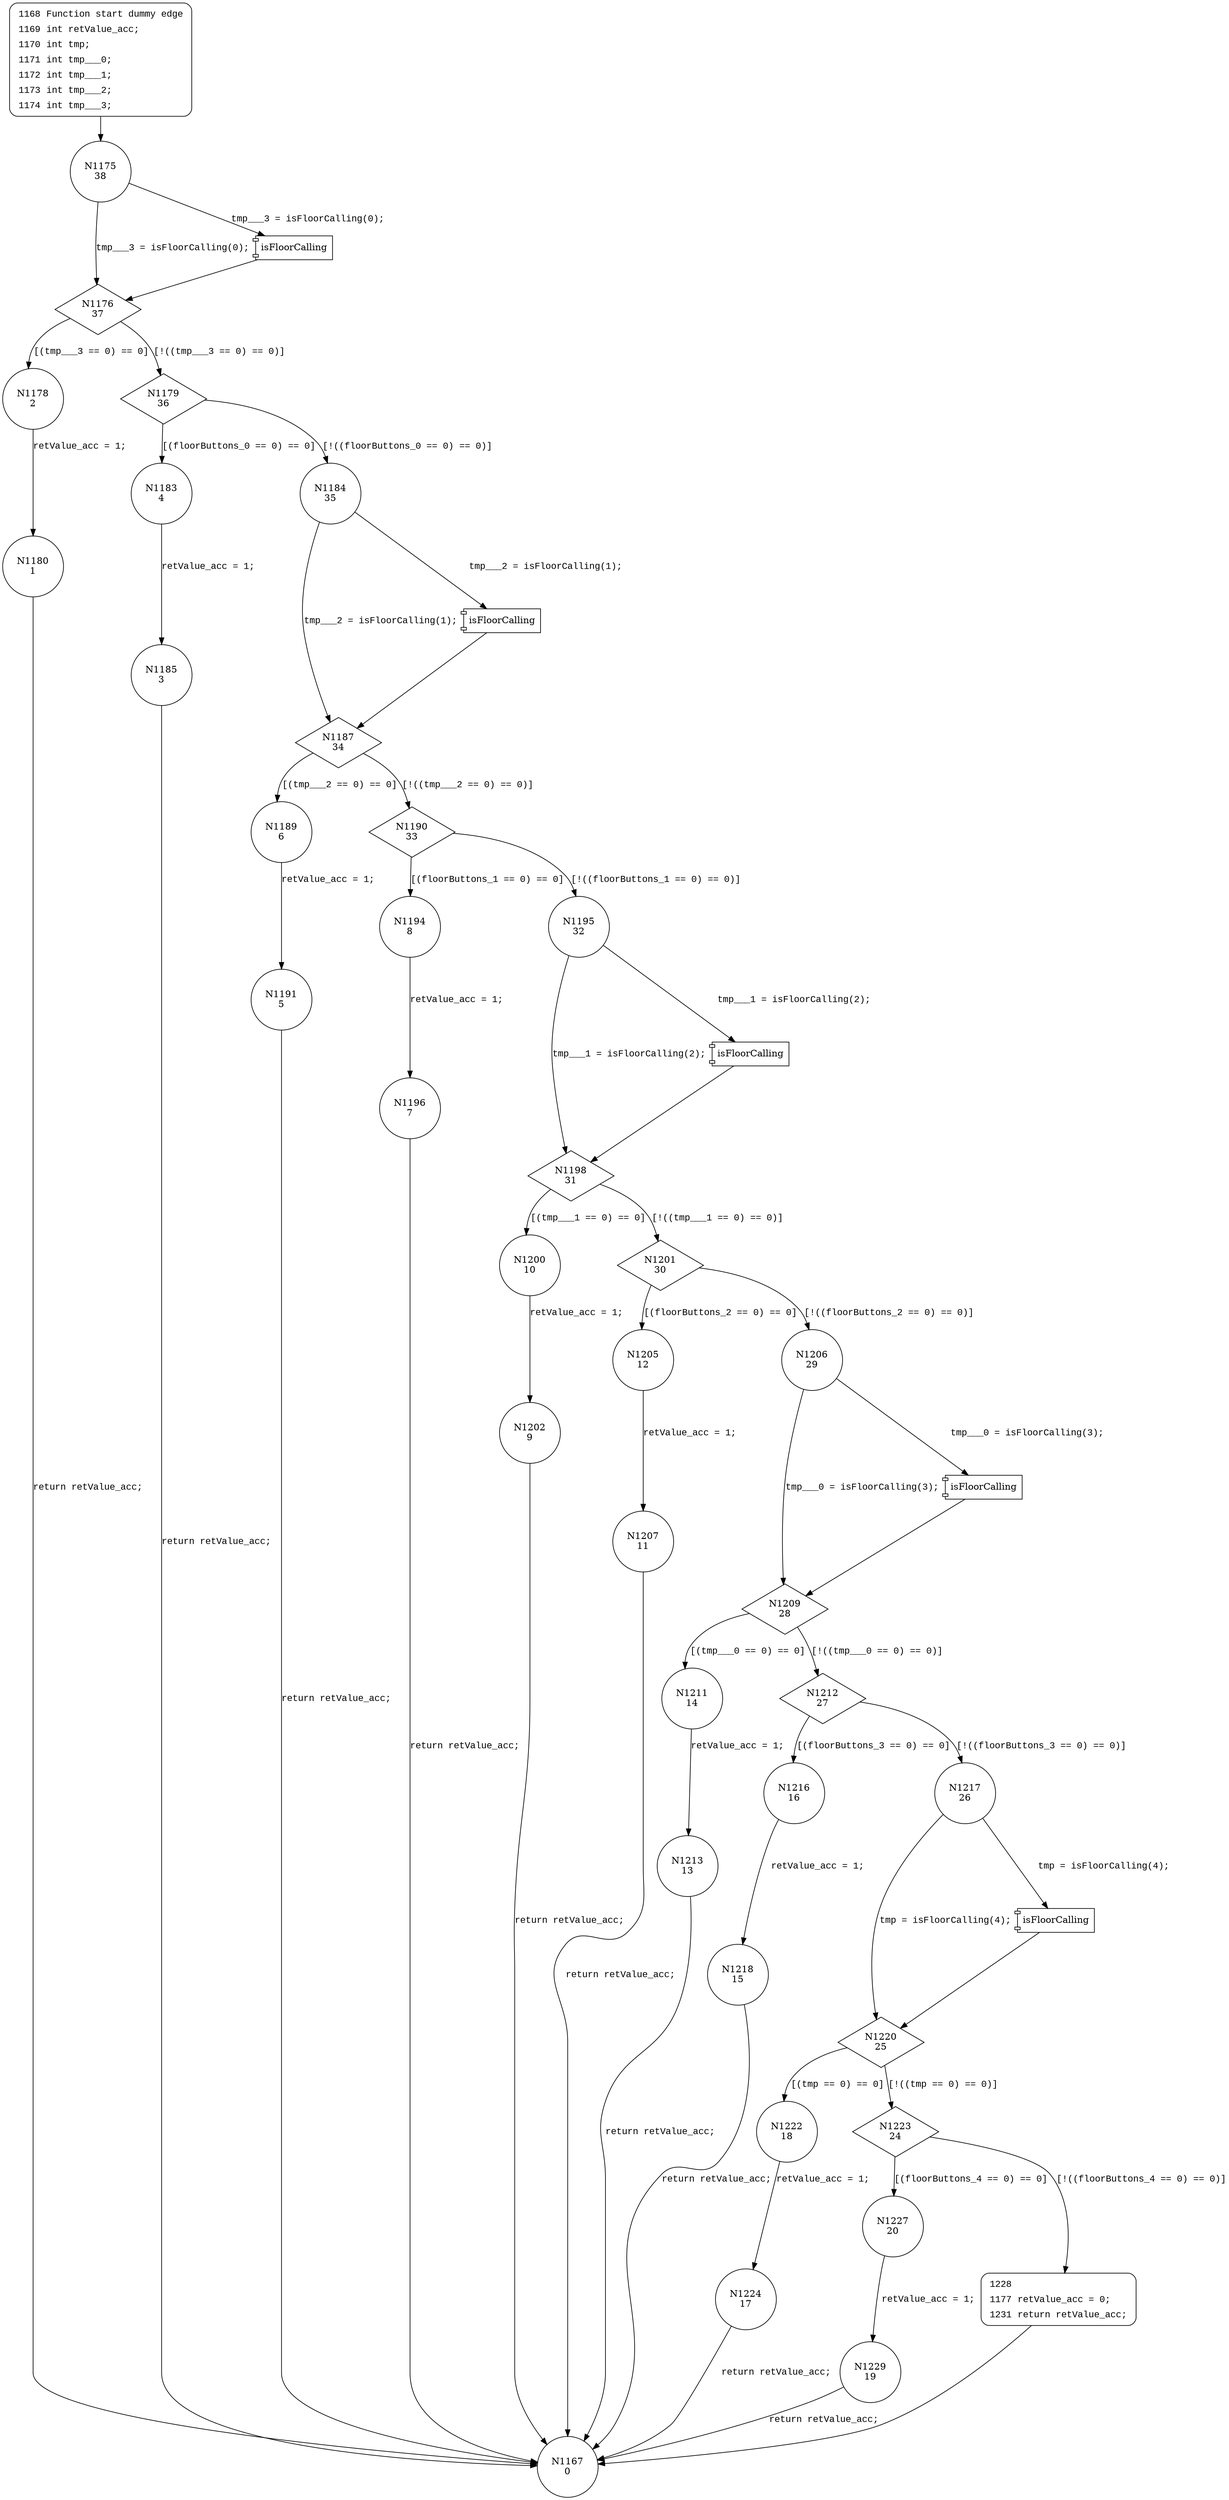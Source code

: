 digraph anyStopRequested {
1175 [shape="circle" label="N1175\n38"]
1176 [shape="diamond" label="N1176\n37"]
1178 [shape="circle" label="N1178\n2"]
1179 [shape="diamond" label="N1179\n36"]
1183 [shape="circle" label="N1183\n4"]
1184 [shape="circle" label="N1184\n35"]
1187 [shape="diamond" label="N1187\n34"]
1189 [shape="circle" label="N1189\n6"]
1190 [shape="diamond" label="N1190\n33"]
1194 [shape="circle" label="N1194\n8"]
1195 [shape="circle" label="N1195\n32"]
1198 [shape="diamond" label="N1198\n31"]
1200 [shape="circle" label="N1200\n10"]
1201 [shape="diamond" label="N1201\n30"]
1205 [shape="circle" label="N1205\n12"]
1206 [shape="circle" label="N1206\n29"]
1209 [shape="diamond" label="N1209\n28"]
1211 [shape="circle" label="N1211\n14"]
1212 [shape="diamond" label="N1212\n27"]
1216 [shape="circle" label="N1216\n16"]
1217 [shape="circle" label="N1217\n26"]
1220 [shape="diamond" label="N1220\n25"]
1222 [shape="circle" label="N1222\n18"]
1223 [shape="diamond" label="N1223\n24"]
1227 [shape="circle" label="N1227\n20"]
1228 [shape="circle" label="N1228\n23"]
1229 [shape="circle" label="N1229\n19"]
1224 [shape="circle" label="N1224\n17"]
1218 [shape="circle" label="N1218\n15"]
1213 [shape="circle" label="N1213\n13"]
1207 [shape="circle" label="N1207\n11"]
1202 [shape="circle" label="N1202\n9"]
1196 [shape="circle" label="N1196\n7"]
1191 [shape="circle" label="N1191\n5"]
1185 [shape="circle" label="N1185\n3"]
1180 [shape="circle" label="N1180\n1"]
1167 [shape="circle" label="N1167\n0"]
1168 [style="filled,bold" penwidth="1" fillcolor="white" fontname="Courier New" shape="Mrecord" label=<<table border="0" cellborder="0" cellpadding="3" bgcolor="white"><tr><td align="right">1168</td><td align="left">Function start dummy edge</td></tr><tr><td align="right">1169</td><td align="left">int retValue_acc;</td></tr><tr><td align="right">1170</td><td align="left">int tmp;</td></tr><tr><td align="right">1171</td><td align="left">int tmp___0;</td></tr><tr><td align="right">1172</td><td align="left">int tmp___1;</td></tr><tr><td align="right">1173</td><td align="left">int tmp___2;</td></tr><tr><td align="right">1174</td><td align="left">int tmp___3;</td></tr></table>>]
1168 -> 1175[label=""]
1228 [style="filled,bold" penwidth="1" fillcolor="white" fontname="Courier New" shape="Mrecord" label=<<table border="0" cellborder="0" cellpadding="3" bgcolor="white"><tr><td align="right">1228</td><td align="left"></td></tr><tr><td align="right">1177</td><td align="left">retValue_acc = 0;</td></tr><tr><td align="right">1231</td><td align="left">return retValue_acc;</td></tr></table>>]
1228 -> 1167[label=""]
100153 [shape="component" label="isFloorCalling"]
1175 -> 100153 [label="tmp___3 = isFloorCalling(0);" fontname="Courier New"]
100153 -> 1176 [label="" fontname="Courier New"]
1175 -> 1176 [label="tmp___3 = isFloorCalling(0);" fontname="Courier New"]
1176 -> 1178 [label="[(tmp___3 == 0) == 0]" fontname="Courier New"]
1176 -> 1179 [label="[!((tmp___3 == 0) == 0)]" fontname="Courier New"]
1179 -> 1183 [label="[(floorButtons_0 == 0) == 0]" fontname="Courier New"]
1179 -> 1184 [label="[!((floorButtons_0 == 0) == 0)]" fontname="Courier New"]
100154 [shape="component" label="isFloorCalling"]
1184 -> 100154 [label="tmp___2 = isFloorCalling(1);" fontname="Courier New"]
100154 -> 1187 [label="" fontname="Courier New"]
1184 -> 1187 [label="tmp___2 = isFloorCalling(1);" fontname="Courier New"]
1187 -> 1189 [label="[(tmp___2 == 0) == 0]" fontname="Courier New"]
1187 -> 1190 [label="[!((tmp___2 == 0) == 0)]" fontname="Courier New"]
1190 -> 1194 [label="[(floorButtons_1 == 0) == 0]" fontname="Courier New"]
1190 -> 1195 [label="[!((floorButtons_1 == 0) == 0)]" fontname="Courier New"]
100155 [shape="component" label="isFloorCalling"]
1195 -> 100155 [label="tmp___1 = isFloorCalling(2);" fontname="Courier New"]
100155 -> 1198 [label="" fontname="Courier New"]
1195 -> 1198 [label="tmp___1 = isFloorCalling(2);" fontname="Courier New"]
1198 -> 1200 [label="[(tmp___1 == 0) == 0]" fontname="Courier New"]
1198 -> 1201 [label="[!((tmp___1 == 0) == 0)]" fontname="Courier New"]
1201 -> 1205 [label="[(floorButtons_2 == 0) == 0]" fontname="Courier New"]
1201 -> 1206 [label="[!((floorButtons_2 == 0) == 0)]" fontname="Courier New"]
100156 [shape="component" label="isFloorCalling"]
1206 -> 100156 [label="tmp___0 = isFloorCalling(3);" fontname="Courier New"]
100156 -> 1209 [label="" fontname="Courier New"]
1206 -> 1209 [label="tmp___0 = isFloorCalling(3);" fontname="Courier New"]
1209 -> 1211 [label="[(tmp___0 == 0) == 0]" fontname="Courier New"]
1209 -> 1212 [label="[!((tmp___0 == 0) == 0)]" fontname="Courier New"]
1212 -> 1216 [label="[(floorButtons_3 == 0) == 0]" fontname="Courier New"]
1212 -> 1217 [label="[!((floorButtons_3 == 0) == 0)]" fontname="Courier New"]
100157 [shape="component" label="isFloorCalling"]
1217 -> 100157 [label="tmp = isFloorCalling(4);" fontname="Courier New"]
100157 -> 1220 [label="" fontname="Courier New"]
1217 -> 1220 [label="tmp = isFloorCalling(4);" fontname="Courier New"]
1220 -> 1222 [label="[(tmp == 0) == 0]" fontname="Courier New"]
1220 -> 1223 [label="[!((tmp == 0) == 0)]" fontname="Courier New"]
1223 -> 1227 [label="[(floorButtons_4 == 0) == 0]" fontname="Courier New"]
1223 -> 1228 [label="[!((floorButtons_4 == 0) == 0)]" fontname="Courier New"]
1227 -> 1229 [label="retValue_acc = 1;" fontname="Courier New"]
1222 -> 1224 [label="retValue_acc = 1;" fontname="Courier New"]
1216 -> 1218 [label="retValue_acc = 1;" fontname="Courier New"]
1211 -> 1213 [label="retValue_acc = 1;" fontname="Courier New"]
1205 -> 1207 [label="retValue_acc = 1;" fontname="Courier New"]
1200 -> 1202 [label="retValue_acc = 1;" fontname="Courier New"]
1194 -> 1196 [label="retValue_acc = 1;" fontname="Courier New"]
1189 -> 1191 [label="retValue_acc = 1;" fontname="Courier New"]
1183 -> 1185 [label="retValue_acc = 1;" fontname="Courier New"]
1178 -> 1180 [label="retValue_acc = 1;" fontname="Courier New"]
1229 -> 1167 [label="return retValue_acc;" fontname="Courier New"]
1224 -> 1167 [label="return retValue_acc;" fontname="Courier New"]
1218 -> 1167 [label="return retValue_acc;" fontname="Courier New"]
1213 -> 1167 [label="return retValue_acc;" fontname="Courier New"]
1207 -> 1167 [label="return retValue_acc;" fontname="Courier New"]
1202 -> 1167 [label="return retValue_acc;" fontname="Courier New"]
1196 -> 1167 [label="return retValue_acc;" fontname="Courier New"]
1191 -> 1167 [label="return retValue_acc;" fontname="Courier New"]
1185 -> 1167 [label="return retValue_acc;" fontname="Courier New"]
1180 -> 1167 [label="return retValue_acc;" fontname="Courier New"]
}